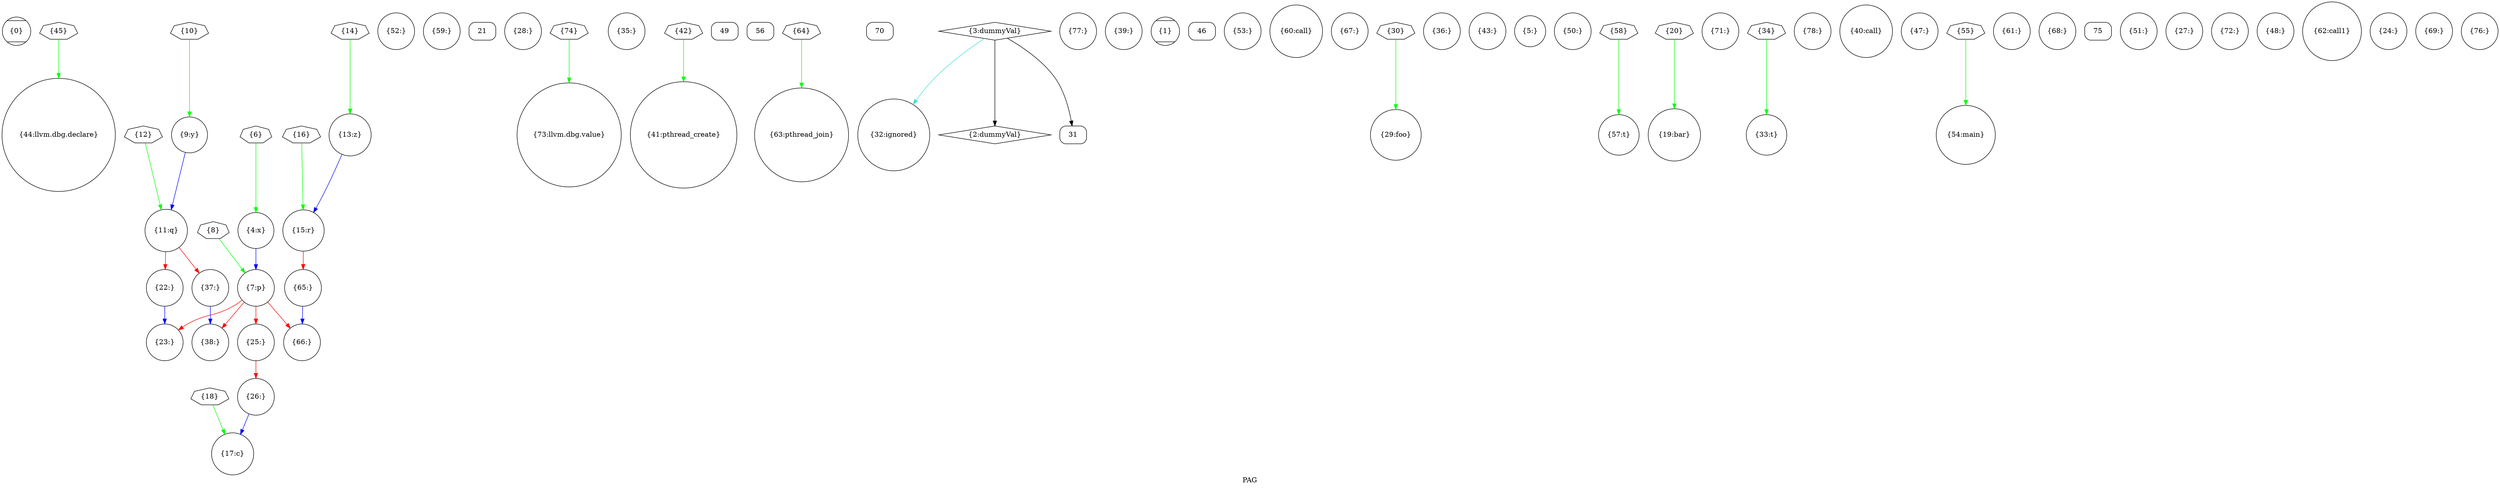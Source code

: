 digraph "PAG" {
	label="PAG";

	Node0x185a830 [shape=record,shape=Mcircle,label="{0}"];
	Node0x1870820 [shape=record,shape=septagon,label="{45}"];
	Node0x1870820 -> Node0x186f1d0[color=green];
	Node0x186de80 [shape=record,shape=circle,label="{7:p}"];
	Node0x186de80 -> Node0x186ddc0[color=red];
	Node0x186de80 -> Node0x186e240[color=red];
	Node0x186de80 -> Node0x186f110[color=red];
	Node0x186de80 -> Node0x185a8f0[color=red];
	Node0x185c780 [shape=record,shape=circle,label="{52:}"];
	Node0x1870550 [shape=record,shape=septagon,label="{14}"];
	Node0x1870550 -> Node0x186d4c0[color=green];
	Node0x186e180 [shape=record,shape=circle,label="{59:}"];
	Node0x1870a60 [shape=record,shape=Mrecord,label="{21}"];
	Node0x185a8f0 [shape=record,shape=circle,label="{66:}"];
	Node0x186d280 [shape=record,shape=circle,label="{28:}"];
	Node0x186da00 [shape=record,shape=circle,label="{73:llvm.dbg.value}"];
	Node0x186d880 [shape=record,shape=circle,label="{35:}"];
	Node0x186fec0 [shape=record,shape=septagon,label="{42}"];
	Node0x186fec0 -> Node0x185c3c0[color=green];
	Node0x185c840 [shape=record,shape=circle,label="{4:x}"];
	Node0x185c840 -> Node0x186de80[color=blue];
	Node0x18709a0 [shape=record,shape=Mrecord,label="{49}"];
	Node0x186dac0 [shape=record,shape=circle,label="{11:q}"];
	Node0x186dac0 -> Node0x185ab30[color=red];
	Node0x186dac0 -> Node0x185a9b0[color=red];
	Node0x1870be0 [shape=record,shape=Mrecord,label="{56}"];
	Node0x18700a0 [shape=record,shape=septagon,label="{18}"];
	Node0x18700a0 -> Node0x186e3c0[color=green];
	Node0x186d7c0 [shape=record,shape=circle,label="{63:pthread_join}"];
	Node0x186e240 [shape=record,shape=circle,label="{25:}"];
	Node0x186e240 -> Node0x186df40[color=red];
	Node0x1870ca0 [shape=record,shape=Mrecord,label="{70}"];
	Node0x185c000 [shape=record,shape=circle,label="{32:ignored}"];
	Node0x185bf40 [shape=record,shape=circle,label="{77:}"];
	Node0x186e540 [shape=record,shape=circle,label="{39:}"];
	Node0x185ad00 [shape=record,shape=Mcircle,label="{1}"];
	Node0x1870d60 [shape=record,shape=Mrecord,label="{46}"];
	Node0x186fc20 [shape=record,shape=septagon,label="{8}"];
	Node0x186fc20 -> Node0x186de80[color=green];
	Node0x185c6c0 [shape=record,shape=circle,label="{53:}"];
	Node0x186e0c0 [shape=record,shape=circle,label="{15:r}"];
	Node0x186e0c0 -> Node0x185aa70[color=red];
	Node0x186dc40 [shape=record,shape=circle,label="{60:call}"];
	Node0x185ab30 [shape=record,shape=circle,label="{22:}"];
	Node0x185ab30 -> Node0x186ddc0[color=blue];
	Node0x186e600 [shape=record,shape=circle,label="{67:}"];
	Node0x186d340 [shape=record,shape=circle,label="{29:foo}"];
	Node0x186faa0 [shape=record,shape=septagon,label="{74}"];
	Node0x186faa0 -> Node0x186da00[color=green];
	Node0x186dd00 [shape=record,shape=circle,label="{36:}"];
	Node0x185c540 [shape=record,shape=circle,label="{43:}"];
	Node0x185c600 [shape=record,shape=circle,label="{5:}"];
	Node0x185c0c0 [shape=record,shape=circle,label="{50:}"];
	Node0x186fb60 [shape=record,shape=septagon,label="{12}"];
	Node0x186fb60 -> Node0x186dac0[color=green];
	Node0x186d400 [shape=record,shape=circle,label="{57:t}"];
	Node0x186d1c0 [shape=record,shape=circle,label="{19:bar}"];
	Node0x1870730 [shape=record,shape=septagon,label="{64}"];
	Node0x1870730 -> Node0x186d7c0[color=green];
	Node0x186df40 [shape=record,shape=circle,label="{26:}"];
	Node0x186df40 -> Node0x186e3c0[color=blue];
	Node0x186d700 [shape=record,shape=circle,label="{71:}"];
	Node0x186e300 [shape=record,shape=circle,label="{33:t}"];
	Node0x185be80 [shape=record,shape=circle,label="{78:}"];
	Node0x185c180 [shape=record,shape=circle,label="{40:call}"];
	Node0x185adc0 [shape=record,shape=diamond,label="{2:dummyVal}"];
	Node0x186e780 [shape=record,shape=circle,label="{47:}"];
	Node0x186e000 [shape=record,shape=circle,label="{9:y}"];
	Node0x186e000 -> Node0x186dac0[color=blue];
	Node0x186d580 [shape=record,shape=circle,label="{54:main}"];
	Node0x186fdd0 [shape=record,shape=septagon,label="{16}"];
	Node0x186fdd0 -> Node0x186e0c0[color=green];
	Node0x186d940 [shape=record,shape=circle,label="{61:}"];
	Node0x186ddc0 [shape=record,shape=circle,label="{23:}"];
	Node0x185c480 [shape=record,shape=circle,label="{68:}"];
	Node0x1870370 [shape=record,shape=septagon,label="{30}"];
	Node0x1870370 -> Node0x186d340[color=green];
	Node0x18708e0 [shape=record,shape=Mrecord,label="{75}"];
	Node0x185a9b0 [shape=record,shape=circle,label="{37:}"];
	Node0x185a9b0 -> Node0x186f110[color=blue];
	Node0x186f1d0 [shape=record,shape=circle,label="{44:llvm.dbg.declare}"];
	Node0x1870190 [shape=record,shape=septagon,label="{6}"];
	Node0x1870190 -> Node0x185c840[color=green];
	Node0x185c240 [shape=record,shape=circle,label="{51:}"];
	Node0x186d4c0 [shape=record,shape=circle,label="{13:z}"];
	Node0x186d4c0 -> Node0x186e0c0[color=blue];
	Node0x1870460 [shape=record,shape=septagon,label="{58}"];
	Node0x1870460 -> Node0x186d400[color=green];
	Node0x1870280 [shape=record,shape=septagon,label="{20}"];
	Node0x1870280 -> Node0x186d1c0[color=green];
	Node0x185aa70 [shape=record,shape=circle,label="{65:}"];
	Node0x185aa70 -> Node0x185a8f0[color=blue];
	Node0x185c300 [shape=record,shape=circle,label="{27:}"];
	Node0x186d640 [shape=record,shape=circle,label="{72:}"];
	Node0x186ffb0 [shape=record,shape=septagon,label="{34}"];
	Node0x186ffb0 -> Node0x186e300[color=green];
	Node0x185c3c0 [shape=record,shape=circle,label="{41:pthread_create}"];
	Node0x185ae80 [shape=record,shape=diamond,label="{3:dummyVal}"];
	Node0x185ae80 -> Node0x185adc0[color=black];
	Node0x185ae80 -> Node0x1870b20[color=black];
	Node0x185ae80 -> Node0x185c000[color=Turquoise];
	Node0x186e6c0 [shape=record,shape=circle,label="{48:}"];
	Node0x186fce0 [shape=record,shape=septagon,label="{10}"];
	Node0x186fce0 -> Node0x186e000[color=green];
	Node0x1870640 [shape=record,shape=septagon,label="{55}"];
	Node0x1870640 -> Node0x186d580[color=green];
	Node0x186e3c0 [shape=record,shape=circle,label="{17:c}"];
	Node0x186f050 [shape=record,shape=circle,label="{62:call1}"];
	Node0x186db80 [shape=record,shape=circle,label="{24:}"];
	Node0x186e480 [shape=record,shape=circle,label="{69:}"];
	Node0x1870b20 [shape=record,shape=Mrecord,label="{31}"];
	Node0x185abf0 [shape=record,shape=circle,label="{76:}"];
	Node0x186f110 [shape=record,shape=circle,label="{38:}"];
}
